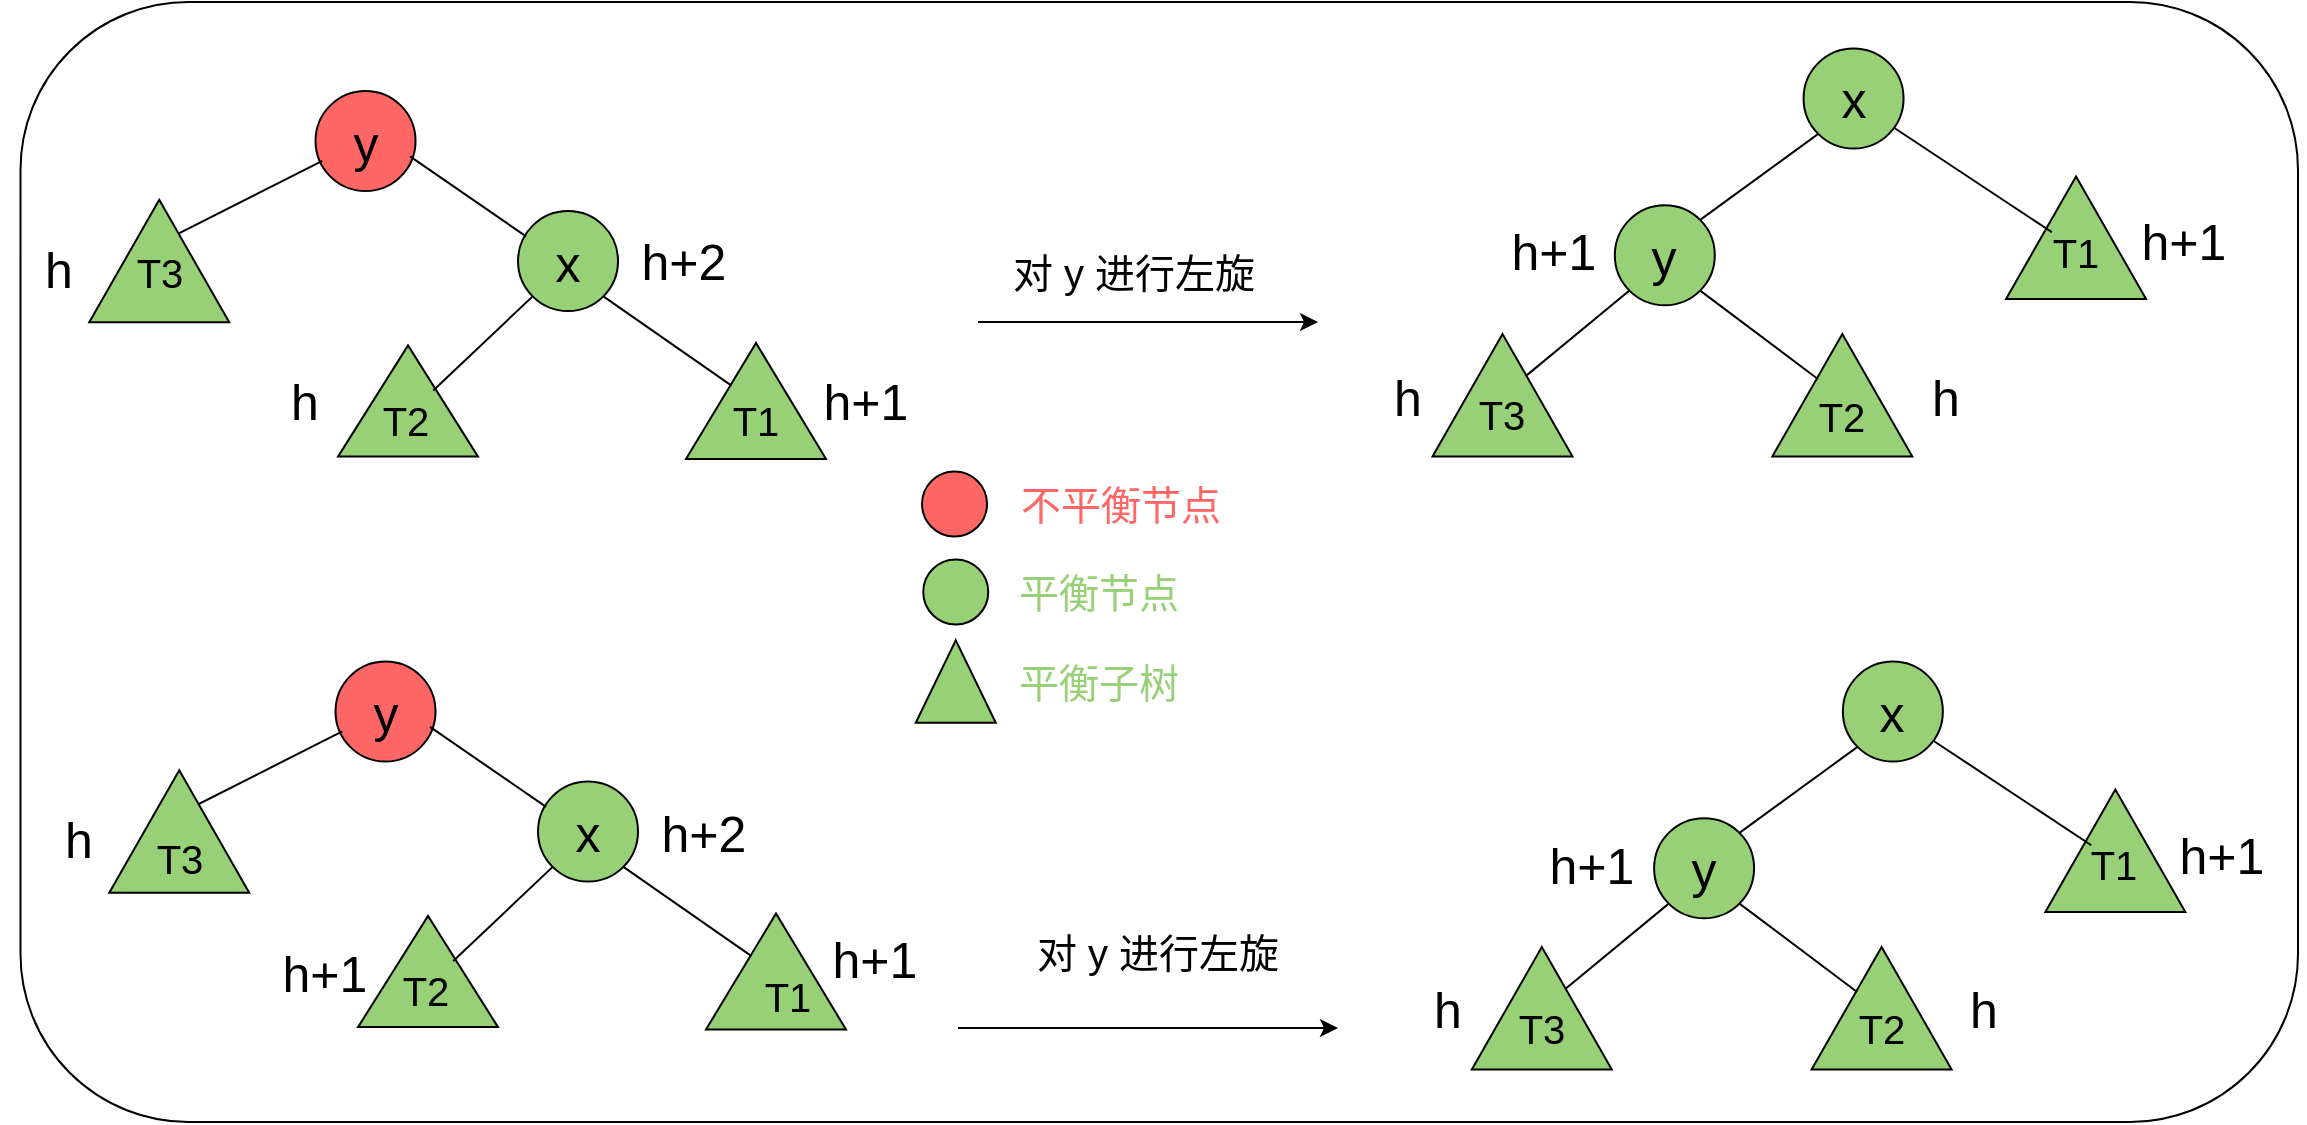 <mxfile version="14.9.0" type="device"><diagram id="ic17xOffiOLux-IFSEc6" name="Page-1"><mxGraphModel dx="2903" dy="982" grid="1" gridSize="10" guides="1" tooltips="1" connect="1" arrows="1" fold="1" page="1" pageScale="1" pageWidth="827" pageHeight="1169" math="0" shadow="0"><root><mxCell id="0"/><mxCell id="1" parent="0"/><mxCell id="F6rozzNNAvSjk6EMuTan-1" value="" style="rounded=1;whiteSpace=wrap;html=1;fillColor=#FFFFFF;" vertex="1" parent="1"><mxGeometry x="-8.75" y="70" width="1138.75" height="560" as="geometry"/></mxCell><mxCell id="F6rozzNNAvSjk6EMuTan-2" value="&lt;font style=&quot;font-size: 25px&quot;&gt;y&lt;/font&gt;" style="ellipse;whiteSpace=wrap;html=1;aspect=fixed;fillColor=#FF6666;" vertex="1" parent="1"><mxGeometry x="138.76" y="114.5" width="50" height="50" as="geometry"/></mxCell><mxCell id="F6rozzNNAvSjk6EMuTan-3" value="&lt;font style=&quot;font-size: 25px&quot;&gt;x&lt;/font&gt;" style="ellipse;whiteSpace=wrap;html=1;aspect=fixed;fillColor=#97D077;" vertex="1" parent="1"><mxGeometry x="240.01" y="174.5" width="50" height="50" as="geometry"/></mxCell><mxCell id="F6rozzNNAvSjk6EMuTan-4" value="" style="endArrow=none;html=1;entryX=0.945;entryY=0.654;entryDx=0;entryDy=0;exitX=0.081;exitY=0.254;exitDx=0;exitDy=0;entryPerimeter=0;exitPerimeter=0;" edge="1" parent="1" source="F6rozzNNAvSjk6EMuTan-3" target="F6rozzNNAvSjk6EMuTan-2"><mxGeometry width="50" height="50" relative="1" as="geometry"><mxPoint x="70" y="194.5" as="sourcePoint"/><mxPoint x="120" y="144.5" as="targetPoint"/></mxGeometry></mxCell><mxCell id="F6rozzNNAvSjk6EMuTan-5" value="" style="triangle;whiteSpace=wrap;html=1;rotation=-90;fillColor=#97D077;" vertex="1" parent="1"><mxGeometry x="157.2" y="234.5" width="55.62" height="70" as="geometry"/></mxCell><mxCell id="F6rozzNNAvSjk6EMuTan-6" value="" style="endArrow=none;html=1;entryX=0;entryY=1;entryDx=0;entryDy=0;exitX=0.594;exitY=0.68;exitDx=0;exitDy=0;exitPerimeter=0;" edge="1" parent="1" source="F6rozzNNAvSjk6EMuTan-5" target="F6rozzNNAvSjk6EMuTan-3"><mxGeometry width="50" height="50" relative="1" as="geometry"><mxPoint x="142.678" y="211.822" as="sourcePoint"/><mxPoint x="187.322" y="167.178" as="targetPoint"/></mxGeometry></mxCell><mxCell id="F6rozzNNAvSjk6EMuTan-7" value="" style="triangle;whiteSpace=wrap;html=1;rotation=-90;fillColor=#97D077;" vertex="1" parent="1"><mxGeometry x="330" y="234.5" width="58" height="70" as="geometry"/></mxCell><mxCell id="F6rozzNNAvSjk6EMuTan-8" value="" style="endArrow=none;html=1;entryX=1;entryY=1;entryDx=0;entryDy=0;exitX=0.633;exitY=0.325;exitDx=0;exitDy=0;exitPerimeter=0;" edge="1" parent="1" source="F6rozzNNAvSjk6EMuTan-7" target="F6rozzNNAvSjk6EMuTan-3"><mxGeometry width="50" height="50" relative="1" as="geometry"><mxPoint x="48.845" y="308.742" as="sourcePoint"/><mxPoint x="107.322" y="247.178" as="targetPoint"/></mxGeometry></mxCell><mxCell id="F6rozzNNAvSjk6EMuTan-9" value="" style="endArrow=none;html=1;entryX=0.068;entryY=0.699;entryDx=0;entryDy=0;exitX=0.5;exitY=0;exitDx=0;exitDy=0;entryPerimeter=0;" edge="1" parent="1" source="F6rozzNNAvSjk6EMuTan-10" target="F6rozzNNAvSjk6EMuTan-2"><mxGeometry width="50" height="50" relative="1" as="geometry"><mxPoint x="260" y="211.5" as="sourcePoint"/><mxPoint x="187.322" y="167.178" as="targetPoint"/></mxGeometry></mxCell><mxCell id="F6rozzNNAvSjk6EMuTan-10" value="" style="triangle;whiteSpace=wrap;html=1;rotation=-90;fillColor=#97D077;" vertex="1" parent="1"><mxGeometry x="30" y="164.5" width="61.25" height="70" as="geometry"/></mxCell><mxCell id="F6rozzNNAvSjk6EMuTan-14" value="" style="endArrow=classic;html=1;strokeWidth=1;" edge="1" parent="1"><mxGeometry width="50" height="50" relative="1" as="geometry"><mxPoint x="470" y="230" as="sourcePoint"/><mxPoint x="640" y="230" as="targetPoint"/></mxGeometry></mxCell><mxCell id="F6rozzNNAvSjk6EMuTan-15" value="&lt;font style=&quot;font-size: 20px&quot;&gt;对 y 进行左旋&lt;/font&gt;" style="text;html=1;strokeColor=none;fillColor=none;align=center;verticalAlign=middle;whiteSpace=wrap;rounded=0;" vertex="1" parent="1"><mxGeometry x="483.26" y="195" width="130" height="20" as="geometry"/></mxCell><mxCell id="F6rozzNNAvSjk6EMuTan-28" value="" style="endArrow=classic;html=1;strokeWidth=1;" edge="1" parent="1"><mxGeometry width="50" height="50" relative="1" as="geometry"><mxPoint x="460" y="583" as="sourcePoint"/><mxPoint x="650" y="583" as="targetPoint"/></mxGeometry></mxCell><mxCell id="F6rozzNNAvSjk6EMuTan-29" value="&lt;font style=&quot;font-size: 20px&quot;&gt;对 y 进行左旋&lt;/font&gt;" style="text;html=1;strokeColor=none;fillColor=none;align=center;verticalAlign=middle;whiteSpace=wrap;rounded=0;" vertex="1" parent="1"><mxGeometry x="490" y="535.25" width="140" height="20" as="geometry"/></mxCell><mxCell id="F6rozzNNAvSjk6EMuTan-30" value="&lt;span style=&quot;font-size: 25px&quot;&gt;x&lt;/span&gt;" style="ellipse;whiteSpace=wrap;html=1;aspect=fixed;fillColor=#97D077;" vertex="1" parent="1"><mxGeometry x="882.78" y="93.24" width="50" height="50" as="geometry"/></mxCell><mxCell id="F6rozzNNAvSjk6EMuTan-31" value="&lt;span style=&quot;font-size: 25px&quot;&gt;y&lt;/span&gt;" style="ellipse;whiteSpace=wrap;html=1;aspect=fixed;fillColor=#97D077;" vertex="1" parent="1"><mxGeometry x="788.4" y="171.62" width="50" height="50" as="geometry"/></mxCell><mxCell id="F6rozzNNAvSjk6EMuTan-32" value="" style="endArrow=none;html=1;entryX=0;entryY=1;entryDx=0;entryDy=0;exitX=1;exitY=0;exitDx=0;exitDy=0;" edge="1" parent="1" source="F6rozzNNAvSjk6EMuTan-31" target="F6rozzNNAvSjk6EMuTan-30"><mxGeometry width="50" height="50" relative="1" as="geometry"><mxPoint x="735.91" y="153.24" as="sourcePoint"/><mxPoint x="785.91" y="103.24" as="targetPoint"/></mxGeometry></mxCell><mxCell id="F6rozzNNAvSjk6EMuTan-33" value="" style="triangle;whiteSpace=wrap;html=1;rotation=-90;fillColor=#97D077;" vertex="1" parent="1"><mxGeometry x="701.63" y="231.62" width="61.25" height="70" as="geometry"/></mxCell><mxCell id="F6rozzNNAvSjk6EMuTan-34" value="" style="endArrow=none;html=1;entryX=0;entryY=1;entryDx=0;entryDy=0;" edge="1" parent="1" source="F6rozzNNAvSjk6EMuTan-33" target="F6rozzNNAvSjk6EMuTan-31"><mxGeometry width="50" height="50" relative="1" as="geometry"><mxPoint x="761.625" y="260.863" as="sourcePoint"/><mxPoint x="853.232" y="125.918" as="targetPoint"/></mxGeometry></mxCell><mxCell id="F6rozzNNAvSjk6EMuTan-35" value="" style="triangle;whiteSpace=wrap;html=1;rotation=-90;fillColor=#97D077;" vertex="1" parent="1"><mxGeometry x="871.53" y="231.62" width="61.25" height="70" as="geometry"/></mxCell><mxCell id="F6rozzNNAvSjk6EMuTan-36" value="" style="endArrow=none;html=1;entryX=1;entryY=1;entryDx=0;entryDy=0;exitX=0.633;exitY=0.325;exitDx=0;exitDy=0;exitPerimeter=0;" edge="1" parent="1" source="F6rozzNNAvSjk6EMuTan-35" target="F6rozzNNAvSjk6EMuTan-31"><mxGeometry width="50" height="50" relative="1" as="geometry"><mxPoint x="714.755" y="267.482" as="sourcePoint"/><mxPoint x="773.232" y="205.918" as="targetPoint"/></mxGeometry></mxCell><mxCell id="F6rozzNNAvSjk6EMuTan-37" value="&lt;span style=&quot;font-size: 20px&quot;&gt;T2&lt;/span&gt;" style="text;html=1;strokeColor=none;fillColor=none;align=center;verticalAlign=middle;whiteSpace=wrap;rounded=0;" vertex="1" parent="1"><mxGeometry x="874.92" y="260.81" width="54.48" height="31.62" as="geometry"/></mxCell><mxCell id="F6rozzNNAvSjk6EMuTan-38" value="" style="triangle;whiteSpace=wrap;html=1;rotation=-90;fillColor=#97D077;" vertex="1" parent="1"><mxGeometry x="988.4" y="152.87" width="61.25" height="70" as="geometry"/></mxCell><mxCell id="F6rozzNNAvSjk6EMuTan-39" value="&lt;font style=&quot;font-size: 20px&quot;&gt;T3&lt;/font&gt;" style="text;html=1;strokeColor=none;fillColor=none;align=center;verticalAlign=middle;whiteSpace=wrap;rounded=0;" vertex="1" parent="1"><mxGeometry x="711.07" y="263.74" width="42.37" height="25" as="geometry"/></mxCell><mxCell id="F6rozzNNAvSjk6EMuTan-40" value="" style="endArrow=none;html=1;exitX=0.545;exitY=0.328;exitDx=0;exitDy=0;exitPerimeter=0;" edge="1" parent="1" source="F6rozzNNAvSjk6EMuTan-38"><mxGeometry width="50" height="50" relative="1" as="geometry"><mxPoint x="1001.35" y="175.49" as="sourcePoint"/><mxPoint x="928.4" y="133.12" as="targetPoint"/></mxGeometry></mxCell><mxCell id="F6rozzNNAvSjk6EMuTan-54" value="" style="triangle;whiteSpace=wrap;html=1;rotation=-90;fillColor=#97D077;" vertex="1" parent="1"><mxGeometry x="438.26" y="389.75" width="41.25" height="40" as="geometry"/></mxCell><mxCell id="F6rozzNNAvSjk6EMuTan-55" value="" style="ellipse;whiteSpace=wrap;html=1;aspect=fixed;fillColor=#FF6666;" vertex="1" parent="1"><mxGeometry x="442.01" y="304.75" width="32.5" height="32.5" as="geometry"/></mxCell><mxCell id="F6rozzNNAvSjk6EMuTan-56" value="" style="ellipse;whiteSpace=wrap;html=1;aspect=fixed;fillColor=#97D077;" vertex="1" parent="1"><mxGeometry x="442.63" y="348.75" width="32.5" height="32.5" as="geometry"/></mxCell><mxCell id="F6rozzNNAvSjk6EMuTan-57" value="&lt;font color=&quot;#ff6666&quot; style=&quot;font-size: 20px&quot;&gt;不平衡节点&lt;/font&gt;" style="text;html=1;strokeColor=none;fillColor=none;align=center;verticalAlign=middle;whiteSpace=wrap;rounded=0;" vertex="1" parent="1"><mxGeometry x="483.26" y="311" width="116.74" height="20" as="geometry"/></mxCell><mxCell id="F6rozzNNAvSjk6EMuTan-58" value="&lt;font color=&quot;#97d077&quot; style=&quot;font-size: 20px&quot;&gt;平衡子树&lt;/font&gt;" style="text;html=1;strokeColor=none;fillColor=none;align=center;verticalAlign=middle;whiteSpace=wrap;rounded=0;" vertex="1" parent="1"><mxGeometry x="487.32" y="399.75" width="86.74" height="20" as="geometry"/></mxCell><mxCell id="F6rozzNNAvSjk6EMuTan-59" value="&lt;font color=&quot;#97d077&quot; style=&quot;font-size: 20px&quot;&gt;平衡节点&lt;/font&gt;" style="text;html=1;strokeColor=none;fillColor=none;align=center;verticalAlign=middle;whiteSpace=wrap;rounded=0;" vertex="1" parent="1"><mxGeometry x="483.26" y="355" width="94.87" height="20" as="geometry"/></mxCell><mxCell id="F6rozzNNAvSjk6EMuTan-70" value="&lt;font style=&quot;font-size: 25px&quot;&gt;h+2&lt;/font&gt;" style="text;html=1;strokeColor=none;fillColor=none;align=center;verticalAlign=middle;whiteSpace=wrap;rounded=0;" vertex="1" parent="1"><mxGeometry x="258" y="186.62" width="130" height="25.75" as="geometry"/></mxCell><mxCell id="F6rozzNNAvSjk6EMuTan-71" value="&lt;font style=&quot;font-size: 25px&quot;&gt;h+1&lt;/font&gt;" style="text;html=1;strokeColor=none;fillColor=none;align=center;verticalAlign=middle;whiteSpace=wrap;rounded=0;" vertex="1" parent="1"><mxGeometry x="373" y="256.62" width="81.63" height="25.75" as="geometry"/></mxCell><mxCell id="F6rozzNNAvSjk6EMuTan-72" value="&lt;font style=&quot;font-size: 25px&quot;&gt;h&lt;/font&gt;" style="text;html=1;strokeColor=none;fillColor=none;align=center;verticalAlign=middle;whiteSpace=wrap;rounded=0;" vertex="1" parent="1"><mxGeometry x="110.02" y="256.62" width="47.18" height="25.75" as="geometry"/></mxCell><mxCell id="F6rozzNNAvSjk6EMuTan-73" value="&lt;font style=&quot;font-size: 25px&quot;&gt;h&lt;/font&gt;" style="text;html=1;strokeColor=none;fillColor=none;align=center;verticalAlign=middle;whiteSpace=wrap;rounded=0;" vertex="1" parent="1"><mxGeometry x="-18.75" y="190" width="58.75" height="25.75" as="geometry"/></mxCell><mxCell id="F6rozzNNAvSjk6EMuTan-75" value="&lt;font style=&quot;font-size: 25px&quot;&gt;y&lt;/font&gt;" style="ellipse;whiteSpace=wrap;html=1;aspect=fixed;fillColor=#FF6666;" vertex="1" parent="1"><mxGeometry x="148.76" y="399.75" width="50" height="50" as="geometry"/></mxCell><mxCell id="F6rozzNNAvSjk6EMuTan-76" value="&lt;font style=&quot;font-size: 25px&quot;&gt;x&lt;/font&gt;" style="ellipse;whiteSpace=wrap;html=1;aspect=fixed;fillColor=#97D077;" vertex="1" parent="1"><mxGeometry x="250.01" y="459.75" width="50" height="50" as="geometry"/></mxCell><mxCell id="F6rozzNNAvSjk6EMuTan-77" value="" style="endArrow=none;html=1;entryX=0.945;entryY=0.654;entryDx=0;entryDy=0;exitX=0.081;exitY=0.254;exitDx=0;exitDy=0;entryPerimeter=0;exitPerimeter=0;" edge="1" parent="1" source="F6rozzNNAvSjk6EMuTan-76" target="F6rozzNNAvSjk6EMuTan-75"><mxGeometry width="50" height="50" relative="1" as="geometry"><mxPoint x="80" y="479.75" as="sourcePoint"/><mxPoint x="130" y="429.75" as="targetPoint"/></mxGeometry></mxCell><mxCell id="F6rozzNNAvSjk6EMuTan-78" value="" style="triangle;whiteSpace=wrap;html=1;rotation=-90;fillColor=#97D077;" vertex="1" parent="1"><mxGeometry x="167.2" y="519.75" width="55.62" height="70" as="geometry"/></mxCell><mxCell id="F6rozzNNAvSjk6EMuTan-79" value="" style="endArrow=none;html=1;entryX=0;entryY=1;entryDx=0;entryDy=0;exitX=0.594;exitY=0.68;exitDx=0;exitDy=0;exitPerimeter=0;" edge="1" parent="1" source="F6rozzNNAvSjk6EMuTan-78" target="F6rozzNNAvSjk6EMuTan-76"><mxGeometry width="50" height="50" relative="1" as="geometry"><mxPoint x="152.678" y="497.072" as="sourcePoint"/><mxPoint x="197.322" y="452.428" as="targetPoint"/></mxGeometry></mxCell><mxCell id="F6rozzNNAvSjk6EMuTan-80" value="" style="triangle;whiteSpace=wrap;html=1;rotation=-90;fillColor=#97D077;" vertex="1" parent="1"><mxGeometry x="340" y="519.75" width="58" height="70" as="geometry"/></mxCell><mxCell id="F6rozzNNAvSjk6EMuTan-81" value="" style="endArrow=none;html=1;entryX=1;entryY=1;entryDx=0;entryDy=0;exitX=0.633;exitY=0.325;exitDx=0;exitDy=0;exitPerimeter=0;" edge="1" parent="1" source="F6rozzNNAvSjk6EMuTan-80" target="F6rozzNNAvSjk6EMuTan-76"><mxGeometry width="50" height="50" relative="1" as="geometry"><mxPoint x="58.845" y="593.992" as="sourcePoint"/><mxPoint x="117.322" y="532.428" as="targetPoint"/></mxGeometry></mxCell><mxCell id="F6rozzNNAvSjk6EMuTan-82" value="" style="endArrow=none;html=1;entryX=0.068;entryY=0.699;entryDx=0;entryDy=0;exitX=0.5;exitY=0;exitDx=0;exitDy=0;entryPerimeter=0;" edge="1" parent="1" source="F6rozzNNAvSjk6EMuTan-83" target="F6rozzNNAvSjk6EMuTan-75"><mxGeometry width="50" height="50" relative="1" as="geometry"><mxPoint x="270" y="496.75" as="sourcePoint"/><mxPoint x="197.322" y="452.428" as="targetPoint"/></mxGeometry></mxCell><mxCell id="F6rozzNNAvSjk6EMuTan-83" value="" style="triangle;whiteSpace=wrap;html=1;rotation=-90;fillColor=#97D077;" vertex="1" parent="1"><mxGeometry x="40" y="449.75" width="61.25" height="70" as="geometry"/></mxCell><mxCell id="F6rozzNNAvSjk6EMuTan-84" value="&lt;font style=&quot;font-size: 25px&quot;&gt;h+2&lt;/font&gt;" style="text;html=1;strokeColor=none;fillColor=none;align=center;verticalAlign=middle;whiteSpace=wrap;rounded=0;" vertex="1" parent="1"><mxGeometry x="268" y="471.87" width="130" height="25.75" as="geometry"/></mxCell><mxCell id="F6rozzNNAvSjk6EMuTan-85" value="&lt;font style=&quot;font-size: 25px&quot;&gt;h+1&lt;/font&gt;" style="text;html=1;strokeColor=none;fillColor=none;align=center;verticalAlign=middle;whiteSpace=wrap;rounded=0;" vertex="1" parent="1"><mxGeometry x="120.02" y="541.87" width="47.18" height="25.75" as="geometry"/></mxCell><mxCell id="F6rozzNNAvSjk6EMuTan-86" value="&lt;font style=&quot;font-size: 25px&quot;&gt;h&lt;/font&gt;" style="text;html=1;strokeColor=none;fillColor=none;align=center;verticalAlign=middle;whiteSpace=wrap;rounded=0;" vertex="1" parent="1"><mxGeometry x="-8.75" y="475.25" width="58.75" height="25.75" as="geometry"/></mxCell><mxCell id="F6rozzNNAvSjk6EMuTan-87" value="&lt;span style=&quot;font-size: 20px&quot;&gt;T3&lt;/span&gt;" style="text;html=1;strokeColor=none;fillColor=none;align=center;verticalAlign=middle;whiteSpace=wrap;rounded=0;" vertex="1" parent="1"><mxGeometry x="15.63" y="182.5" width="90" height="45" as="geometry"/></mxCell><mxCell id="F6rozzNNAvSjk6EMuTan-88" value="&lt;span style=&quot;font-size: 20px&quot;&gt;T2&lt;/span&gt;" style="text;html=1;strokeColor=none;fillColor=none;align=center;verticalAlign=middle;whiteSpace=wrap;rounded=0;" vertex="1" parent="1"><mxGeometry x="138.76" y="256.62" width="90" height="45" as="geometry"/></mxCell><mxCell id="F6rozzNNAvSjk6EMuTan-89" value="&lt;span style=&quot;font-size: 20px&quot;&gt;T1&lt;/span&gt;" style="text;html=1;strokeColor=none;fillColor=none;align=center;verticalAlign=middle;whiteSpace=wrap;rounded=0;" vertex="1" parent="1"><mxGeometry x="314" y="256.62" width="90" height="45" as="geometry"/></mxCell><mxCell id="F6rozzNNAvSjk6EMuTan-90" value="&lt;span style=&quot;font-size: 20px&quot;&gt;T3&lt;/span&gt;" style="text;html=1;strokeColor=none;fillColor=none;align=center;verticalAlign=middle;whiteSpace=wrap;rounded=0;" vertex="1" parent="1"><mxGeometry x="25.62" y="475.25" width="90" height="45" as="geometry"/></mxCell><mxCell id="F6rozzNNAvSjk6EMuTan-91" value="&lt;span style=&quot;font-size: 20px&quot;&gt;T2&lt;/span&gt;" style="text;html=1;strokeColor=none;fillColor=none;align=center;verticalAlign=middle;whiteSpace=wrap;rounded=0;" vertex="1" parent="1"><mxGeometry x="148.76" y="541.87" width="90" height="45" as="geometry"/></mxCell><mxCell id="F6rozzNNAvSjk6EMuTan-92" value="&lt;span style=&quot;font-size: 20px&quot;&gt;T1&lt;/span&gt;" style="text;html=1;strokeColor=none;fillColor=none;align=center;verticalAlign=middle;whiteSpace=wrap;rounded=0;" vertex="1" parent="1"><mxGeometry x="330" y="544.75" width="90" height="45" as="geometry"/></mxCell><mxCell id="F6rozzNNAvSjk6EMuTan-93" value="&lt;font style=&quot;font-size: 25px&quot;&gt;h+1&lt;/font&gt;" style="text;html=1;strokeColor=none;fillColor=none;align=center;verticalAlign=middle;whiteSpace=wrap;rounded=0;" vertex="1" parent="1"><mxGeometry x="395.45" y="535.25" width="47.18" height="25.75" as="geometry"/></mxCell><mxCell id="F6rozzNNAvSjk6EMuTan-95" value="&lt;font style=&quot;font-size: 25px&quot;&gt;h+1&lt;/font&gt;" style="text;html=1;strokeColor=none;fillColor=none;align=center;verticalAlign=middle;whiteSpace=wrap;rounded=0;" vertex="1" parent="1"><mxGeometry x="716.52" y="181.62" width="81.63" height="25.75" as="geometry"/></mxCell><mxCell id="F6rozzNNAvSjk6EMuTan-96" value="&lt;font style=&quot;font-size: 25px&quot;&gt;h&lt;/font&gt;" style="text;html=1;strokeColor=none;fillColor=none;align=center;verticalAlign=middle;whiteSpace=wrap;rounded=0;" vertex="1" parent="1"><mxGeometry x="932.78" y="253.74" width="41.63" height="25.75" as="geometry"/></mxCell><mxCell id="F6rozzNNAvSjk6EMuTan-97" value="&lt;font style=&quot;font-size: 25px&quot;&gt;h&lt;/font&gt;" style="text;html=1;strokeColor=none;fillColor=none;align=center;verticalAlign=middle;whiteSpace=wrap;rounded=0;" vertex="1" parent="1"><mxGeometry x="663" y="253.74" width="44" height="25.75" as="geometry"/></mxCell><mxCell id="F6rozzNNAvSjk6EMuTan-101" value="&lt;font style=&quot;font-size: 25px&quot;&gt;h+1&lt;/font&gt;" style="text;html=1;strokeColor=none;fillColor=none;align=center;verticalAlign=middle;whiteSpace=wrap;rounded=0;" vertex="1" parent="1"><mxGeometry x="1031.63" y="176.37" width="81.63" height="25.75" as="geometry"/></mxCell><mxCell id="F6rozzNNAvSjk6EMuTan-102" value="&lt;span style=&quot;font-size: 20px&quot;&gt;T1&lt;/span&gt;" style="text;html=1;strokeColor=none;fillColor=none;align=center;verticalAlign=middle;whiteSpace=wrap;rounded=0;" vertex="1" parent="1"><mxGeometry x="991.78" y="178.69" width="54.48" height="31.62" as="geometry"/></mxCell><mxCell id="F6rozzNNAvSjk6EMuTan-135" value="&lt;span style=&quot;font-size: 25px&quot;&gt;x&lt;/span&gt;" style="ellipse;whiteSpace=wrap;html=1;aspect=fixed;fillColor=#97D077;" vertex="1" parent="1"><mxGeometry x="902.43" y="399.75" width="50" height="50" as="geometry"/></mxCell><mxCell id="F6rozzNNAvSjk6EMuTan-136" value="&lt;span style=&quot;font-size: 25px&quot;&gt;y&lt;/span&gt;" style="ellipse;whiteSpace=wrap;html=1;aspect=fixed;fillColor=#97D077;" vertex="1" parent="1"><mxGeometry x="808.05" y="478.13" width="50" height="50" as="geometry"/></mxCell><mxCell id="F6rozzNNAvSjk6EMuTan-137" value="" style="endArrow=none;html=1;entryX=0;entryY=1;entryDx=0;entryDy=0;exitX=1;exitY=0;exitDx=0;exitDy=0;" edge="1" parent="1" source="F6rozzNNAvSjk6EMuTan-136" target="F6rozzNNAvSjk6EMuTan-135"><mxGeometry width="50" height="50" relative="1" as="geometry"><mxPoint x="755.56" y="459.75" as="sourcePoint"/><mxPoint x="805.56" y="409.75" as="targetPoint"/></mxGeometry></mxCell><mxCell id="F6rozzNNAvSjk6EMuTan-138" value="" style="triangle;whiteSpace=wrap;html=1;rotation=-90;fillColor=#97D077;" vertex="1" parent="1"><mxGeometry x="721.28" y="538.13" width="61.25" height="70" as="geometry"/></mxCell><mxCell id="F6rozzNNAvSjk6EMuTan-139" value="" style="endArrow=none;html=1;entryX=0;entryY=1;entryDx=0;entryDy=0;" edge="1" parent="1" source="F6rozzNNAvSjk6EMuTan-138" target="F6rozzNNAvSjk6EMuTan-136"><mxGeometry width="50" height="50" relative="1" as="geometry"><mxPoint x="781.275" y="567.373" as="sourcePoint"/><mxPoint x="872.882" y="432.428" as="targetPoint"/></mxGeometry></mxCell><mxCell id="F6rozzNNAvSjk6EMuTan-140" value="" style="triangle;whiteSpace=wrap;html=1;rotation=-90;fillColor=#97D077;" vertex="1" parent="1"><mxGeometry x="891.18" y="538.13" width="61.25" height="70" as="geometry"/></mxCell><mxCell id="F6rozzNNAvSjk6EMuTan-141" value="" style="endArrow=none;html=1;entryX=1;entryY=1;entryDx=0;entryDy=0;exitX=0.633;exitY=0.325;exitDx=0;exitDy=0;exitPerimeter=0;" edge="1" parent="1" source="F6rozzNNAvSjk6EMuTan-140" target="F6rozzNNAvSjk6EMuTan-136"><mxGeometry width="50" height="50" relative="1" as="geometry"><mxPoint x="734.405" y="573.992" as="sourcePoint"/><mxPoint x="792.882" y="512.428" as="targetPoint"/></mxGeometry></mxCell><mxCell id="F6rozzNNAvSjk6EMuTan-142" value="&lt;span style=&quot;font-size: 20px&quot;&gt;T2&lt;/span&gt;" style="text;html=1;strokeColor=none;fillColor=none;align=center;verticalAlign=middle;whiteSpace=wrap;rounded=0;" vertex="1" parent="1"><mxGeometry x="894.57" y="567.32" width="54.48" height="31.62" as="geometry"/></mxCell><mxCell id="F6rozzNNAvSjk6EMuTan-143" value="" style="triangle;whiteSpace=wrap;html=1;rotation=-90;fillColor=#97D077;" vertex="1" parent="1"><mxGeometry x="1008.05" y="459.38" width="61.25" height="70" as="geometry"/></mxCell><mxCell id="F6rozzNNAvSjk6EMuTan-144" value="&lt;font style=&quot;font-size: 20px&quot;&gt;T3&lt;/font&gt;" style="text;html=1;strokeColor=none;fillColor=none;align=center;verticalAlign=middle;whiteSpace=wrap;rounded=0;" vertex="1" parent="1"><mxGeometry x="730.72" y="570.25" width="42.37" height="25" as="geometry"/></mxCell><mxCell id="F6rozzNNAvSjk6EMuTan-145" value="" style="endArrow=none;html=1;exitX=0.545;exitY=0.328;exitDx=0;exitDy=0;exitPerimeter=0;" edge="1" parent="1" source="F6rozzNNAvSjk6EMuTan-143"><mxGeometry width="50" height="50" relative="1" as="geometry"><mxPoint x="1021" y="482" as="sourcePoint"/><mxPoint x="948.05" y="439.63" as="targetPoint"/></mxGeometry></mxCell><mxCell id="F6rozzNNAvSjk6EMuTan-146" value="&lt;font style=&quot;font-size: 25px&quot;&gt;h+1&lt;/font&gt;" style="text;html=1;strokeColor=none;fillColor=none;align=center;verticalAlign=middle;whiteSpace=wrap;rounded=0;" vertex="1" parent="1"><mxGeometry x="736.17" y="488.13" width="81.63" height="25.75" as="geometry"/></mxCell><mxCell id="F6rozzNNAvSjk6EMuTan-147" value="&lt;font style=&quot;font-size: 25px&quot;&gt;h&lt;/font&gt;" style="text;html=1;strokeColor=none;fillColor=none;align=center;verticalAlign=middle;whiteSpace=wrap;rounded=0;" vertex="1" parent="1"><mxGeometry x="952.43" y="560.25" width="41.63" height="25.75" as="geometry"/></mxCell><mxCell id="F6rozzNNAvSjk6EMuTan-148" value="&lt;font style=&quot;font-size: 25px&quot;&gt;h&lt;/font&gt;" style="text;html=1;strokeColor=none;fillColor=none;align=center;verticalAlign=middle;whiteSpace=wrap;rounded=0;" vertex="1" parent="1"><mxGeometry x="682.65" y="560.25" width="44" height="25.75" as="geometry"/></mxCell><mxCell id="F6rozzNNAvSjk6EMuTan-149" value="&lt;font style=&quot;font-size: 25px&quot;&gt;h+1&lt;/font&gt;" style="text;html=1;strokeColor=none;fillColor=none;align=center;verticalAlign=middle;whiteSpace=wrap;rounded=0;" vertex="1" parent="1"><mxGeometry x="1051.28" y="482.88" width="81.63" height="25.75" as="geometry"/></mxCell><mxCell id="F6rozzNNAvSjk6EMuTan-150" value="&lt;span style=&quot;font-size: 20px&quot;&gt;T1&lt;/span&gt;" style="text;html=1;strokeColor=none;fillColor=none;align=center;verticalAlign=middle;whiteSpace=wrap;rounded=0;" vertex="1" parent="1"><mxGeometry x="1011.43" y="485.2" width="54.48" height="31.62" as="geometry"/></mxCell></root></mxGraphModel></diagram></mxfile>